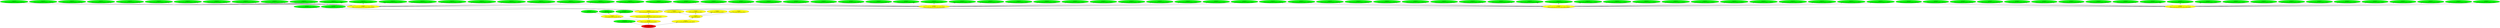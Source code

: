 digraph {
rankdir="BT"
ss_tail_light_24px_unflipped [fillcolor=green style="filled" label="<spriteset>\nss_tail_light_24px_unflipped"]
ss_tail_light_24px_flipped [fillcolor=green style="filled" label="<spriteset>\nss_tail_light_24px_flipped"]
ss_tail_light_empty_unflipped [fillcolor=green style="filled" label="<spriteset>\nss_tail_light_empty_unflipped"]
switch_graphics_layer_tail_light_24px [fillcolor=yellow style="filled" label="<switch>\nswitch_graphics_layer_tail_light_24px"]
switch_cargo_capacity_by_cargo_0 [fillcolor=yellow style="filled" label="<switch>\nswitch_cargo_capacity_by_cargo_0"]
switch_cargo_capacity_by_cargo_1 [fillcolor=yellow style="filled" label="<switch>\nswitch_cargo_capacity_by_cargo_1"]
switch_cargo_capacity_by_cargo_2 [fillcolor=yellow style="filled" label="<switch>\nswitch_cargo_capacity_by_cargo_2"]
switch_cargo_capacity_by_cargo_3 [fillcolor=yellow style="filled" label="<switch>\nswitch_cargo_capacity_by_cargo_3"]
switch_cargo_capacity [fillcolor=yellow style="filled" label="<switch>\nswitch_cargo_capacity"]
dump_car_pony_gen_3B_ss_empty_unflipped [fillcolor=green style="filled" label="<spriteset>\ndump_car_pony_gen_3B_ss_empty_unflipped"]
dump_car_pony_gen_3B_ss_loading_0_unflipped [fillcolor=green style="filled" label="<spriteset>\ndump_car_pony_gen_3B_ss_loading_0_unflipped"]
dump_car_pony_gen_3B_ss_loaded_0_unflipped [fillcolor=green style="filled" label="<spriteset>\ndump_car_pony_gen_3B_ss_loaded_0_unflipped"]
dump_car_pony_gen_3B_ss_loading_1_unflipped [fillcolor=green style="filled" label="<spriteset>\ndump_car_pony_gen_3B_ss_loading_1_unflipped"]
dump_car_pony_gen_3B_ss_loaded_1_unflipped [fillcolor=green style="filled" label="<spriteset>\ndump_car_pony_gen_3B_ss_loaded_1_unflipped"]
dump_car_pony_gen_3B_ss_loading_2_unflipped [fillcolor=green style="filled" label="<spriteset>\ndump_car_pony_gen_3B_ss_loading_2_unflipped"]
dump_car_pony_gen_3B_ss_loaded_2_unflipped [fillcolor=green style="filled" label="<spriteset>\ndump_car_pony_gen_3B_ss_loaded_2_unflipped"]
dump_car_pony_gen_3B_ss_loading_3_unflipped [fillcolor=green style="filled" label="<spriteset>\ndump_car_pony_gen_3B_ss_loading_3_unflipped"]
dump_car_pony_gen_3B_ss_loaded_3_unflipped [fillcolor=green style="filled" label="<spriteset>\ndump_car_pony_gen_3B_ss_loaded_3_unflipped"]
dump_car_pony_gen_3B_ss_loading_4_unflipped [fillcolor=green style="filled" label="<spriteset>\ndump_car_pony_gen_3B_ss_loading_4_unflipped"]
dump_car_pony_gen_3B_ss_loaded_4_unflipped [fillcolor=green style="filled" label="<spriteset>\ndump_car_pony_gen_3B_ss_loaded_4_unflipped"]
dump_car_pony_gen_3B_ss_loading_5_unflipped [fillcolor=green style="filled" label="<spriteset>\ndump_car_pony_gen_3B_ss_loading_5_unflipped"]
dump_car_pony_gen_3B_ss_loaded_5_unflipped [fillcolor=green style="filled" label="<spriteset>\ndump_car_pony_gen_3B_ss_loaded_5_unflipped"]
dump_car_pony_gen_3B_ss_loading_6_unflipped [fillcolor=green style="filled" label="<spriteset>\ndump_car_pony_gen_3B_ss_loading_6_unflipped"]
dump_car_pony_gen_3B_ss_loaded_6_unflipped [fillcolor=green style="filled" label="<spriteset>\ndump_car_pony_gen_3B_ss_loaded_6_unflipped"]
dump_car_pony_gen_3B_ss_loading_7_unflipped [fillcolor=green style="filled" label="<spriteset>\ndump_car_pony_gen_3B_ss_loading_7_unflipped"]
dump_car_pony_gen_3B_ss_loaded_7_unflipped [fillcolor=green style="filled" label="<spriteset>\ndump_car_pony_gen_3B_ss_loaded_7_unflipped"]
dump_car_pony_gen_3B_ss_loading_8_unflipped [fillcolor=green style="filled" label="<spriteset>\ndump_car_pony_gen_3B_ss_loading_8_unflipped"]
dump_car_pony_gen_3B_ss_loaded_8_unflipped [fillcolor=green style="filled" label="<spriteset>\ndump_car_pony_gen_3B_ss_loaded_8_unflipped"]
dump_car_pony_gen_3B_ss_loading_9_unflipped [fillcolor=green style="filled" label="<spriteset>\ndump_car_pony_gen_3B_ss_loading_9_unflipped"]
dump_car_pony_gen_3B_ss_loaded_9_unflipped [fillcolor=green style="filled" label="<spriteset>\ndump_car_pony_gen_3B_ss_loaded_9_unflipped"]
dump_car_pony_gen_3B_ss_loading_10_unflipped [fillcolor=green style="filled" label="<spriteset>\ndump_car_pony_gen_3B_ss_loading_10_unflipped"]
dump_car_pony_gen_3B_ss_loaded_10_unflipped [fillcolor=green style="filled" label="<spriteset>\ndump_car_pony_gen_3B_ss_loaded_10_unflipped"]
dump_car_pony_gen_3B_ss_loading_11_unflipped [fillcolor=green style="filled" label="<spriteset>\ndump_car_pony_gen_3B_ss_loading_11_unflipped"]
dump_car_pony_gen_3B_ss_loaded_11_unflipped [fillcolor=green style="filled" label="<spriteset>\ndump_car_pony_gen_3B_ss_loaded_11_unflipped"]
dump_car_pony_gen_3B_ss_loading_12_unflipped [fillcolor=green style="filled" label="<spriteset>\ndump_car_pony_gen_3B_ss_loading_12_unflipped"]
dump_car_pony_gen_3B_ss_loaded_12_unflipped [fillcolor=green style="filled" label="<spriteset>\ndump_car_pony_gen_3B_ss_loaded_12_unflipped"]
dump_car_pony_gen_3B_ss_loading_13_unflipped [fillcolor=green style="filled" label="<spriteset>\ndump_car_pony_gen_3B_ss_loading_13_unflipped"]
dump_car_pony_gen_3B_ss_loaded_13_unflipped [fillcolor=green style="filled" label="<spriteset>\ndump_car_pony_gen_3B_ss_loaded_13_unflipped"]
dump_car_pony_gen_3B_ss_loading_14_unflipped [fillcolor=green style="filled" label="<spriteset>\ndump_car_pony_gen_3B_ss_loading_14_unflipped"]
dump_car_pony_gen_3B_ss_loaded_14_unflipped [fillcolor=green style="filled" label="<spriteset>\ndump_car_pony_gen_3B_ss_loaded_14_unflipped"]
dump_car_pony_gen_3B_ss_loading_15_unflipped [fillcolor=green style="filled" label="<spriteset>\ndump_car_pony_gen_3B_ss_loading_15_unflipped"]
dump_car_pony_gen_3B_ss_loaded_15_unflipped [fillcolor=green style="filled" label="<spriteset>\ndump_car_pony_gen_3B_ss_loaded_15_unflipped"]
dump_car_pony_gen_3B_ss_loading_16_unflipped [fillcolor=green style="filled" label="<spriteset>\ndump_car_pony_gen_3B_ss_loading_16_unflipped"]
dump_car_pony_gen_3B_ss_loaded_16_unflipped [fillcolor=green style="filled" label="<spriteset>\ndump_car_pony_gen_3B_ss_loaded_16_unflipped"]
dump_car_pony_gen_3B_ss_loading_17_unflipped [fillcolor=green style="filled" label="<spriteset>\ndump_car_pony_gen_3B_ss_loading_17_unflipped"]
dump_car_pony_gen_3B_ss_loaded_17_unflipped [fillcolor=green style="filled" label="<spriteset>\ndump_car_pony_gen_3B_ss_loaded_17_unflipped"]
dump_car_pony_gen_3B_ss_loading_18_unflipped [fillcolor=green style="filled" label="<spriteset>\ndump_car_pony_gen_3B_ss_loading_18_unflipped"]
dump_car_pony_gen_3B_ss_loaded_18_unflipped [fillcolor=green style="filled" label="<spriteset>\ndump_car_pony_gen_3B_ss_loaded_18_unflipped"]
dump_car_pony_gen_3B_ss_loading_19_unflipped [fillcolor=green style="filled" label="<spriteset>\ndump_car_pony_gen_3B_ss_loading_19_unflipped"]
dump_car_pony_gen_3B_ss_loaded_19_unflipped [fillcolor=green style="filled" label="<spriteset>\ndump_car_pony_gen_3B_ss_loaded_19_unflipped"]
dump_car_pony_gen_3B_ss_loading_20_unflipped [fillcolor=green style="filled" label="<spriteset>\ndump_car_pony_gen_3B_ss_loading_20_unflipped"]
dump_car_pony_gen_3B_ss_loaded_20_unflipped [fillcolor=green style="filled" label="<spriteset>\ndump_car_pony_gen_3B_ss_loaded_20_unflipped"]
dump_car_pony_gen_3B_ss_loading_21_unflipped [fillcolor=green style="filled" label="<spriteset>\ndump_car_pony_gen_3B_ss_loading_21_unflipped"]
dump_car_pony_gen_3B_ss_loaded_21_unflipped [fillcolor=green style="filled" label="<spriteset>\ndump_car_pony_gen_3B_ss_loaded_21_unflipped"]
dump_car_pony_gen_3B_ss_empty_flipped [fillcolor=green style="filled" label="<spriteset>\ndump_car_pony_gen_3B_ss_empty_flipped"]
dump_car_pony_gen_3B_ss_loading_0_flipped [fillcolor=green style="filled" label="<spriteset>\ndump_car_pony_gen_3B_ss_loading_0_flipped"]
dump_car_pony_gen_3B_ss_loaded_0_flipped [fillcolor=green style="filled" label="<spriteset>\ndump_car_pony_gen_3B_ss_loaded_0_flipped"]
dump_car_pony_gen_3B_ss_loading_1_flipped [fillcolor=green style="filled" label="<spriteset>\ndump_car_pony_gen_3B_ss_loading_1_flipped"]
dump_car_pony_gen_3B_ss_loaded_1_flipped [fillcolor=green style="filled" label="<spriteset>\ndump_car_pony_gen_3B_ss_loaded_1_flipped"]
dump_car_pony_gen_3B_ss_loading_2_flipped [fillcolor=green style="filled" label="<spriteset>\ndump_car_pony_gen_3B_ss_loading_2_flipped"]
dump_car_pony_gen_3B_ss_loaded_2_flipped [fillcolor=green style="filled" label="<spriteset>\ndump_car_pony_gen_3B_ss_loaded_2_flipped"]
dump_car_pony_gen_3B_ss_loading_3_flipped [fillcolor=green style="filled" label="<spriteset>\ndump_car_pony_gen_3B_ss_loading_3_flipped"]
dump_car_pony_gen_3B_ss_loaded_3_flipped [fillcolor=green style="filled" label="<spriteset>\ndump_car_pony_gen_3B_ss_loaded_3_flipped"]
dump_car_pony_gen_3B_ss_loading_4_flipped [fillcolor=green style="filled" label="<spriteset>\ndump_car_pony_gen_3B_ss_loading_4_flipped"]
dump_car_pony_gen_3B_ss_loaded_4_flipped [fillcolor=green style="filled" label="<spriteset>\ndump_car_pony_gen_3B_ss_loaded_4_flipped"]
dump_car_pony_gen_3B_ss_loading_5_flipped [fillcolor=green style="filled" label="<spriteset>\ndump_car_pony_gen_3B_ss_loading_5_flipped"]
dump_car_pony_gen_3B_ss_loaded_5_flipped [fillcolor=green style="filled" label="<spriteset>\ndump_car_pony_gen_3B_ss_loaded_5_flipped"]
dump_car_pony_gen_3B_ss_loading_6_flipped [fillcolor=green style="filled" label="<spriteset>\ndump_car_pony_gen_3B_ss_loading_6_flipped"]
dump_car_pony_gen_3B_ss_loaded_6_flipped [fillcolor=green style="filled" label="<spriteset>\ndump_car_pony_gen_3B_ss_loaded_6_flipped"]
dump_car_pony_gen_3B_ss_loading_7_flipped [fillcolor=green style="filled" label="<spriteset>\ndump_car_pony_gen_3B_ss_loading_7_flipped"]
dump_car_pony_gen_3B_ss_loaded_7_flipped [fillcolor=green style="filled" label="<spriteset>\ndump_car_pony_gen_3B_ss_loaded_7_flipped"]
dump_car_pony_gen_3B_ss_loading_8_flipped [fillcolor=green style="filled" label="<spriteset>\ndump_car_pony_gen_3B_ss_loading_8_flipped"]
dump_car_pony_gen_3B_ss_loaded_8_flipped [fillcolor=green style="filled" label="<spriteset>\ndump_car_pony_gen_3B_ss_loaded_8_flipped"]
dump_car_pony_gen_3B_ss_loading_9_flipped [fillcolor=green style="filled" label="<spriteset>\ndump_car_pony_gen_3B_ss_loading_9_flipped"]
dump_car_pony_gen_3B_ss_loaded_9_flipped [fillcolor=green style="filled" label="<spriteset>\ndump_car_pony_gen_3B_ss_loaded_9_flipped"]
dump_car_pony_gen_3B_ss_loading_10_flipped [fillcolor=green style="filled" label="<spriteset>\ndump_car_pony_gen_3B_ss_loading_10_flipped"]
dump_car_pony_gen_3B_ss_loaded_10_flipped [fillcolor=green style="filled" label="<spriteset>\ndump_car_pony_gen_3B_ss_loaded_10_flipped"]
dump_car_pony_gen_3B_ss_loading_11_flipped [fillcolor=green style="filled" label="<spriteset>\ndump_car_pony_gen_3B_ss_loading_11_flipped"]
dump_car_pony_gen_3B_ss_loaded_11_flipped [fillcolor=green style="filled" label="<spriteset>\ndump_car_pony_gen_3B_ss_loaded_11_flipped"]
dump_car_pony_gen_3B_ss_loading_12_flipped [fillcolor=green style="filled" label="<spriteset>\ndump_car_pony_gen_3B_ss_loading_12_flipped"]
dump_car_pony_gen_3B_ss_loaded_12_flipped [fillcolor=green style="filled" label="<spriteset>\ndump_car_pony_gen_3B_ss_loaded_12_flipped"]
dump_car_pony_gen_3B_ss_loading_13_flipped [fillcolor=green style="filled" label="<spriteset>\ndump_car_pony_gen_3B_ss_loading_13_flipped"]
dump_car_pony_gen_3B_ss_loaded_13_flipped [fillcolor=green style="filled" label="<spriteset>\ndump_car_pony_gen_3B_ss_loaded_13_flipped"]
dump_car_pony_gen_3B_ss_loading_14_flipped [fillcolor=green style="filled" label="<spriteset>\ndump_car_pony_gen_3B_ss_loading_14_flipped"]
dump_car_pony_gen_3B_ss_loaded_14_flipped [fillcolor=green style="filled" label="<spriteset>\ndump_car_pony_gen_3B_ss_loaded_14_flipped"]
dump_car_pony_gen_3B_ss_loading_15_flipped [fillcolor=green style="filled" label="<spriteset>\ndump_car_pony_gen_3B_ss_loading_15_flipped"]
dump_car_pony_gen_3B_ss_loaded_15_flipped [fillcolor=green style="filled" label="<spriteset>\ndump_car_pony_gen_3B_ss_loaded_15_flipped"]
dump_car_pony_gen_3B_ss_loading_16_flipped [fillcolor=green style="filled" label="<spriteset>\ndump_car_pony_gen_3B_ss_loading_16_flipped"]
dump_car_pony_gen_3B_ss_loaded_16_flipped [fillcolor=green style="filled" label="<spriteset>\ndump_car_pony_gen_3B_ss_loaded_16_flipped"]
dump_car_pony_gen_3B_ss_loading_17_flipped [fillcolor=green style="filled" label="<spriteset>\ndump_car_pony_gen_3B_ss_loading_17_flipped"]
dump_car_pony_gen_3B_ss_loaded_17_flipped [fillcolor=green style="filled" label="<spriteset>\ndump_car_pony_gen_3B_ss_loaded_17_flipped"]
dump_car_pony_gen_3B_ss_loading_18_flipped [fillcolor=green style="filled" label="<spriteset>\ndump_car_pony_gen_3B_ss_loading_18_flipped"]
dump_car_pony_gen_3B_ss_loaded_18_flipped [fillcolor=green style="filled" label="<spriteset>\ndump_car_pony_gen_3B_ss_loaded_18_flipped"]
dump_car_pony_gen_3B_ss_loading_19_flipped [fillcolor=green style="filled" label="<spriteset>\ndump_car_pony_gen_3B_ss_loading_19_flipped"]
dump_car_pony_gen_3B_ss_loaded_19_flipped [fillcolor=green style="filled" label="<spriteset>\ndump_car_pony_gen_3B_ss_loaded_19_flipped"]
dump_car_pony_gen_3B_ss_loading_20_flipped [fillcolor=green style="filled" label="<spriteset>\ndump_car_pony_gen_3B_ss_loading_20_flipped"]
dump_car_pony_gen_3B_ss_loaded_20_flipped [fillcolor=green style="filled" label="<spriteset>\ndump_car_pony_gen_3B_ss_loaded_20_flipped"]
dump_car_pony_gen_3B_ss_loading_21_flipped [fillcolor=green style="filled" label="<spriteset>\ndump_car_pony_gen_3B_ss_loading_21_flipped"]
dump_car_pony_gen_3B_ss_loaded_21_flipped [fillcolor=green style="filled" label="<spriteset>\ndump_car_pony_gen_3B_ss_loaded_21_flipped"]
dump_car_pony_gen_3B_switch_cargo_loading_unflipped [fillcolor=yellow style="filled" label="<switch>\ndump_car_pony_gen_3B_switch_cargo_loading_unflipped"]
dump_car_pony_gen_3B_switch_cargo_loading_flipped [fillcolor=yellow style="filled" label="<switch>\ndump_car_pony_gen_3B_switch_cargo_loading_flipped"]
dump_car_pony_gen_3B_switch_cargo_loaded_unflipped [fillcolor=yellow style="filled" label="<switch>\ndump_car_pony_gen_3B_switch_cargo_loaded_unflipped"]
dump_car_pony_gen_3B_switch_cargo_loaded_flipped [fillcolor=yellow style="filled" label="<switch>\ndump_car_pony_gen_3B_switch_cargo_loaded_flipped"]
dump_car_pony_gen_3B_switch_graphics_vehicle [fillcolor=yellow style="filled" label="<switch>\ndump_car_pony_gen_3B_switch_graphics_vehicle"]
dump_car_pony_gen_3B_ss_purchase [fillcolor=green style="filled" label="<spriteset>\ndump_car_pony_gen_3B_ss_purchase"]
dump_car_pony_gen_3B_switch_set_layers_register_more_sprites [fillcolor=yellow style="filled" label="<switch>\ndump_car_pony_gen_3B_switch_set_layers_register_more_sprites"]
dump_car_pony_gen_3B_switch_graphics [fillcolor=yellow style="filled" label="<switch>\ndump_car_pony_gen_3B_switch_graphics"]
dump_car_pony_gen_3B_switch_cargo_capacity [fillcolor=yellow style="filled" label="<switch>\ndump_car_pony_gen_3B_switch_cargo_capacity"]
dump_car_pony_gen_3B [fillcolor=red style="filled" label="<FEAT_TRAINS 2360>\ndump_car_pony_gen_3B"]
dump_car_pony_gen_3B_switch_cargo_loaded_flipped->dump_car_pony_gen_3B_ss_loaded_4_flipped
dump_car_pony_gen_3B_switch_cargo_loading_unflipped->dump_car_pony_gen_3B_ss_loading_17_unflipped
dump_car_pony_gen_3B_switch_cargo_loading_unflipped->dump_car_pony_gen_3B_ss_loading_2_unflipped
dump_car_pony_gen_3B_switch_cargo_loading_unflipped->dump_car_pony_gen_3B_ss_loading_14_unflipped
dump_car_pony_gen_3B_switch_graphics_vehicle->dump_car_pony_gen_3B_switch_cargo_loading_unflipped
dump_car_pony_gen_3B_switch_cargo_loaded_unflipped->dump_car_pony_gen_3B_ss_loaded_19_unflipped
dump_car_pony_gen_3B_switch_cargo_loaded_unflipped->dump_car_pony_gen_3B_ss_loaded_8_unflipped
dump_car_pony_gen_3B_switch_cargo_loaded_unflipped->dump_car_pony_gen_3B_ss_loaded_18_unflipped
switch_graphics_layer_tail_light_24px->ss_tail_light_empty_unflipped
dump_car_pony_gen_3B_switch_cargo_loaded_unflipped->dump_car_pony_gen_3B_ss_loaded_20_unflipped
dump_car_pony_gen_3B_switch_cargo_loaded_unflipped->dump_car_pony_gen_3B_ss_loaded_4_unflipped
dump_car_pony_gen_3B_switch_cargo_loading_unflipped->dump_car_pony_gen_3B_ss_loading_5_unflipped
dump_car_pony_gen_3B_switch_graphics_vehicle->dump_car_pony_gen_3B_switch_cargo_loaded_unflipped
dump_car_pony_gen_3B_switch_cargo_loading_flipped->dump_car_pony_gen_3B_ss_loading_20_flipped
dump_car_pony_gen_3B_switch_cargo_loading_unflipped->dump_car_pony_gen_3B_ss_loading_18_unflipped
dump_car_pony_gen_3B->dump_car_pony_gen_3B_switch_graphics
dump_car_pony_gen_3B_switch_cargo_loaded_flipped->dump_car_pony_gen_3B_ss_loaded_5_flipped
dump_car_pony_gen_3B_switch_cargo_loaded_unflipped->dump_car_pony_gen_3B_ss_loaded_6_unflipped
dump_car_pony_gen_3B_switch_graphics_vehicle->dump_car_pony_gen_3B_switch_cargo_loading_flipped
dump_car_pony_gen_3B_switch_cargo_loading_flipped->dump_car_pony_gen_3B_ss_loading_11_flipped
dump_car_pony_gen_3B_switch_set_layers_register_more_sprites->dump_car_pony_gen_3B_switch_graphics_vehicle
dump_car_pony_gen_3B_switch_cargo_loaded_flipped->dump_car_pony_gen_3B_ss_loaded_15_flipped
dump_car_pony_gen_3B_switch_cargo_loaded_unflipped->dump_car_pony_gen_3B_ss_loaded_16_unflipped
dump_car_pony_gen_3B_switch_cargo_loaded_unflipped->dump_car_pony_gen_3B_ss_loaded_2_unflipped
dump_car_pony_gen_3B_switch_cargo_loaded_unflipped->dump_car_pony_gen_3B_ss_loaded_1_unflipped
dump_car_pony_gen_3B_switch_cargo_loading_flipped->dump_car_pony_gen_3B_ss_loading_12_flipped
dump_car_pony_gen_3B_switch_cargo_loaded_flipped->dump_car_pony_gen_3B_ss_loaded_18_flipped
dump_car_pony_gen_3B_switch_cargo_loading_flipped->dump_car_pony_gen_3B_ss_loading_2_flipped
dump_car_pony_gen_3B_switch_cargo_loading_unflipped->dump_car_pony_gen_3B_ss_loading_20_unflipped
dump_car_pony_gen_3B_switch_cargo_loaded_flipped->dump_car_pony_gen_3B_ss_loaded_3_flipped
dump_car_pony_gen_3B_switch_cargo_loading_unflipped->dump_car_pony_gen_3B_ss_loading_16_unflipped
dump_car_pony_gen_3B_switch_cargo_loaded_flipped->dump_car_pony_gen_3B_ss_loaded_0_flipped
dump_car_pony_gen_3B_switch_cargo_loaded_unflipped->dump_car_pony_gen_3B_ss_loaded_5_unflipped
dump_car_pony_gen_3B_switch_cargo_loading_flipped->dump_car_pony_gen_3B_ss_loading_8_flipped
dump_car_pony_gen_3B_switch_cargo_loaded_flipped->dump_car_pony_gen_3B_ss_loaded_2_flipped
dump_car_pony_gen_3B_switch_cargo_loaded_flipped->dump_car_pony_gen_3B_ss_loaded_19_flipped
dump_car_pony_gen_3B_switch_cargo_loading_unflipped->dump_car_pony_gen_3B_ss_loading_19_unflipped
dump_car_pony_gen_3B_switch_cargo_capacity->switch_cargo_capacity
dump_car_pony_gen_3B_switch_cargo_loading_unflipped->dump_car_pony_gen_3B_ss_loading_15_unflipped
dump_car_pony_gen_3B_switch_graphics_vehicle->dump_car_pony_gen_3B_switch_cargo_loaded_flipped
dump_car_pony_gen_3B_switch_graphics->dump_car_pony_gen_3B_switch_set_layers_register_more_sprites
dump_car_pony_gen_3B_switch_cargo_loading_unflipped->dump_car_pony_gen_3B_ss_loading_6_unflipped
switch_cargo_capacity->switch_cargo_capacity_by_cargo_1
dump_car_pony_gen_3B_switch_graphics_vehicle->dump_car_pony_gen_3B_ss_empty_flipped
dump_car_pony_gen_3B_switch_cargo_loading_flipped->dump_car_pony_gen_3B_ss_loading_16_flipped
dump_car_pony_gen_3B_switch_cargo_loading_flipped->dump_car_pony_gen_3B_ss_loading_17_flipped
dump_car_pony_gen_3B_switch_cargo_loaded_unflipped->dump_car_pony_gen_3B_ss_loaded_9_unflipped
dump_car_pony_gen_3B_switch_cargo_loaded_flipped->dump_car_pony_gen_3B_ss_loaded_7_flipped
switch_graphics_layer_tail_light_24px->ss_tail_light_24px_unflipped
dump_car_pony_gen_3B_switch_cargo_loaded_flipped->dump_car_pony_gen_3B_ss_loaded_10_flipped
dump_car_pony_gen_3B_switch_cargo_loading_unflipped->dump_car_pony_gen_3B_ss_loading_21_unflipped
dump_car_pony_gen_3B_switch_cargo_loaded_flipped->dump_car_pony_gen_3B_ss_loaded_11_flipped
dump_car_pony_gen_3B_switch_cargo_loaded_flipped->dump_car_pony_gen_3B_ss_loaded_13_flipped
switch_graphics_layer_tail_light_24px->ss_tail_light_24px_flipped
dump_car_pony_gen_3B_switch_cargo_loaded_flipped->dump_car_pony_gen_3B_ss_loaded_1_flipped
dump_car_pony_gen_3B_switch_cargo_loaded_flipped->dump_car_pony_gen_3B_ss_loaded_9_flipped
dump_car_pony_gen_3B_switch_graphics->switch_graphics_layer_tail_light_24px
dump_car_pony_gen_3B_switch_cargo_loaded_unflipped->dump_car_pony_gen_3B_ss_loaded_11_unflipped
dump_car_pony_gen_3B_switch_cargo_loading_flipped->dump_car_pony_gen_3B_ss_loading_13_flipped
switch_cargo_capacity->switch_cargo_capacity_by_cargo_3
dump_car_pony_gen_3B_switch_cargo_loading_flipped->dump_car_pony_gen_3B_ss_loading_18_flipped
switch_cargo_capacity->switch_cargo_capacity_by_cargo_0
dump_car_pony_gen_3B_switch_cargo_loaded_flipped->dump_car_pony_gen_3B_ss_loaded_6_flipped
dump_car_pony_gen_3B_switch_cargo_loading_unflipped->dump_car_pony_gen_3B_ss_loading_8_unflipped
dump_car_pony_gen_3B->dump_car_pony_gen_3B_ss_purchase
dump_car_pony_gen_3B_switch_cargo_loaded_unflipped->dump_car_pony_gen_3B_ss_loaded_14_unflipped
dump_car_pony_gen_3B_switch_cargo_loading_flipped->dump_car_pony_gen_3B_ss_loading_9_flipped
dump_car_pony_gen_3B_switch_cargo_loading_unflipped->dump_car_pony_gen_3B_ss_loading_3_unflipped
dump_car_pony_gen_3B_switch_cargo_loading_unflipped->dump_car_pony_gen_3B_ss_loading_1_unflipped
dump_car_pony_gen_3B_switch_cargo_loaded_unflipped->dump_car_pony_gen_3B_ss_loaded_21_unflipped
dump_car_pony_gen_3B_switch_cargo_loading_flipped->dump_car_pony_gen_3B_ss_loading_15_flipped
dump_car_pony_gen_3B_switch_cargo_loading_flipped->dump_car_pony_gen_3B_ss_loading_10_flipped
dump_car_pony_gen_3B_switch_cargo_loading_unflipped->dump_car_pony_gen_3B_ss_loading_10_unflipped
dump_car_pony_gen_3B_switch_cargo_loading_unflipped->dump_car_pony_gen_3B_ss_loading_4_unflipped
dump_car_pony_gen_3B_switch_cargo_loaded_flipped->dump_car_pony_gen_3B_ss_loaded_14_flipped
dump_car_pony_gen_3B_switch_cargo_loading_flipped->dump_car_pony_gen_3B_ss_loading_7_flipped
dump_car_pony_gen_3B_switch_cargo_loaded_flipped->dump_car_pony_gen_3B_ss_loaded_17_flipped
dump_car_pony_gen_3B_switch_cargo_loaded_flipped->dump_car_pony_gen_3B_ss_loaded_16_flipped
dump_car_pony_gen_3B_switch_cargo_loading_flipped->dump_car_pony_gen_3B_ss_loading_14_flipped
dump_car_pony_gen_3B_switch_cargo_loading_flipped->dump_car_pony_gen_3B_ss_loading_6_flipped
dump_car_pony_gen_3B_switch_cargo_loading_unflipped->dump_car_pony_gen_3B_ss_loading_0_unflipped
dump_car_pony_gen_3B_switch_cargo_loading_unflipped->dump_car_pony_gen_3B_ss_loading_9_unflipped
dump_car_pony_gen_3B_switch_cargo_loaded_flipped->dump_car_pony_gen_3B_ss_loaded_21_flipped
dump_car_pony_gen_3B_switch_cargo_loading_flipped->dump_car_pony_gen_3B_ss_loading_4_flipped
dump_car_pony_gen_3B_switch_cargo_loading_flipped->dump_car_pony_gen_3B_ss_loading_21_flipped
dump_car_pony_gen_3B->dump_car_pony_gen_3B_switch_cargo_capacity
dump_car_pony_gen_3B_switch_cargo_loading_flipped->dump_car_pony_gen_3B_ss_loading_3_flipped
dump_car_pony_gen_3B_switch_cargo_loaded_unflipped->dump_car_pony_gen_3B_ss_loaded_10_unflipped
dump_car_pony_gen_3B_switch_cargo_loaded_unflipped->dump_car_pony_gen_3B_ss_loaded_7_unflipped
dump_car_pony_gen_3B_switch_cargo_loaded_flipped->dump_car_pony_gen_3B_ss_loaded_12_flipped
dump_car_pony_gen_3B_switch_cargo_loaded_flipped->dump_car_pony_gen_3B_ss_loaded_8_flipped
dump_car_pony_gen_3B_switch_cargo_loading_flipped->dump_car_pony_gen_3B_ss_loading_0_flipped
dump_car_pony_gen_3B_switch_cargo_loaded_unflipped->dump_car_pony_gen_3B_ss_loaded_0_unflipped
dump_car_pony_gen_3B_switch_cargo_loaded_unflipped->dump_car_pony_gen_3B_ss_loaded_17_unflipped
dump_car_pony_gen_3B_switch_cargo_loading_unflipped->dump_car_pony_gen_3B_ss_loading_13_unflipped
dump_car_pony_gen_3B_switch_cargo_loaded_flipped->dump_car_pony_gen_3B_ss_loaded_20_flipped
dump_car_pony_gen_3B_switch_cargo_loaded_unflipped->dump_car_pony_gen_3B_ss_loaded_12_unflipped
dump_car_pony_gen_3B_switch_cargo_loaded_unflipped->dump_car_pony_gen_3B_ss_loaded_3_unflipped
dump_car_pony_gen_3B_switch_cargo_loaded_unflipped->dump_car_pony_gen_3B_ss_loaded_13_unflipped
switch_cargo_capacity->switch_cargo_capacity_by_cargo_2
dump_car_pony_gen_3B_switch_cargo_loading_unflipped->dump_car_pony_gen_3B_ss_loading_12_unflipped
dump_car_pony_gen_3B_switch_cargo_loading_unflipped->dump_car_pony_gen_3B_ss_loading_11_unflipped
dump_car_pony_gen_3B_switch_cargo_loading_flipped->dump_car_pony_gen_3B_ss_loading_5_flipped
dump_car_pony_gen_3B_switch_cargo_loaded_unflipped->dump_car_pony_gen_3B_ss_loaded_15_unflipped
dump_car_pony_gen_3B_switch_cargo_loading_flipped->dump_car_pony_gen_3B_ss_loading_19_flipped
dump_car_pony_gen_3B_switch_cargo_loading_unflipped->dump_car_pony_gen_3B_ss_loading_7_unflipped
dump_car_pony_gen_3B_switch_graphics_vehicle->dump_car_pony_gen_3B_ss_empty_unflipped
dump_car_pony_gen_3B_switch_cargo_loading_flipped->dump_car_pony_gen_3B_ss_loading_1_flipped
}
